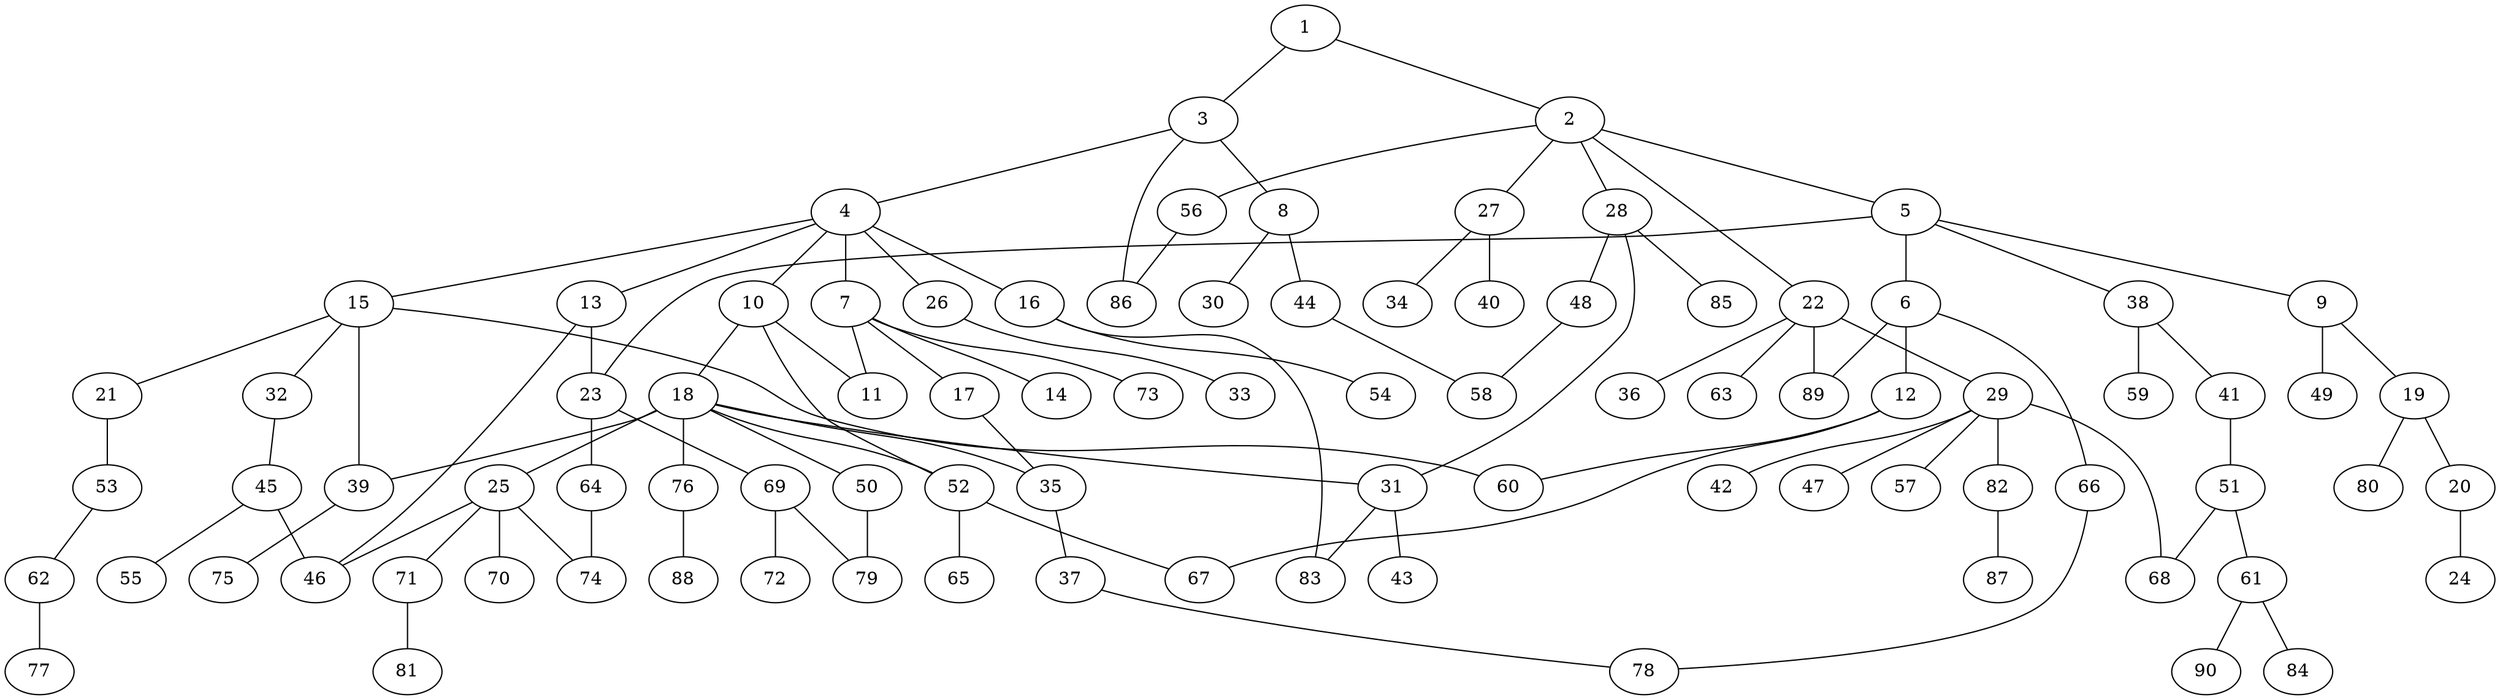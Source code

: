 graph graphname {1--2
1--3
2--5
2--22
2--27
2--28
2--56
3--4
3--8
3--86
4--7
4--10
4--13
4--15
4--16
4--26
5--6
5--9
5--23
5--38
6--12
6--66
6--89
7--11
7--14
7--17
7--73
8--30
8--44
9--19
9--49
10--11
10--18
10--52
12--60
12--67
13--23
13--46
15--21
15--32
15--39
15--60
16--54
16--83
17--35
18--25
18--31
18--35
18--39
18--50
18--52
18--76
19--20
19--80
20--24
21--53
22--29
22--36
22--63
22--89
23--64
23--69
25--46
25--70
25--71
25--74
26--33
27--34
27--40
28--31
28--48
28--85
29--42
29--47
29--57
29--68
29--82
31--43
31--83
32--45
35--37
37--78
38--41
38--59
39--75
41--51
44--58
45--46
45--55
48--58
50--79
51--61
51--68
52--65
52--67
53--62
56--86
61--84
61--90
62--77
64--74
66--78
69--72
69--79
71--81
76--88
82--87
}